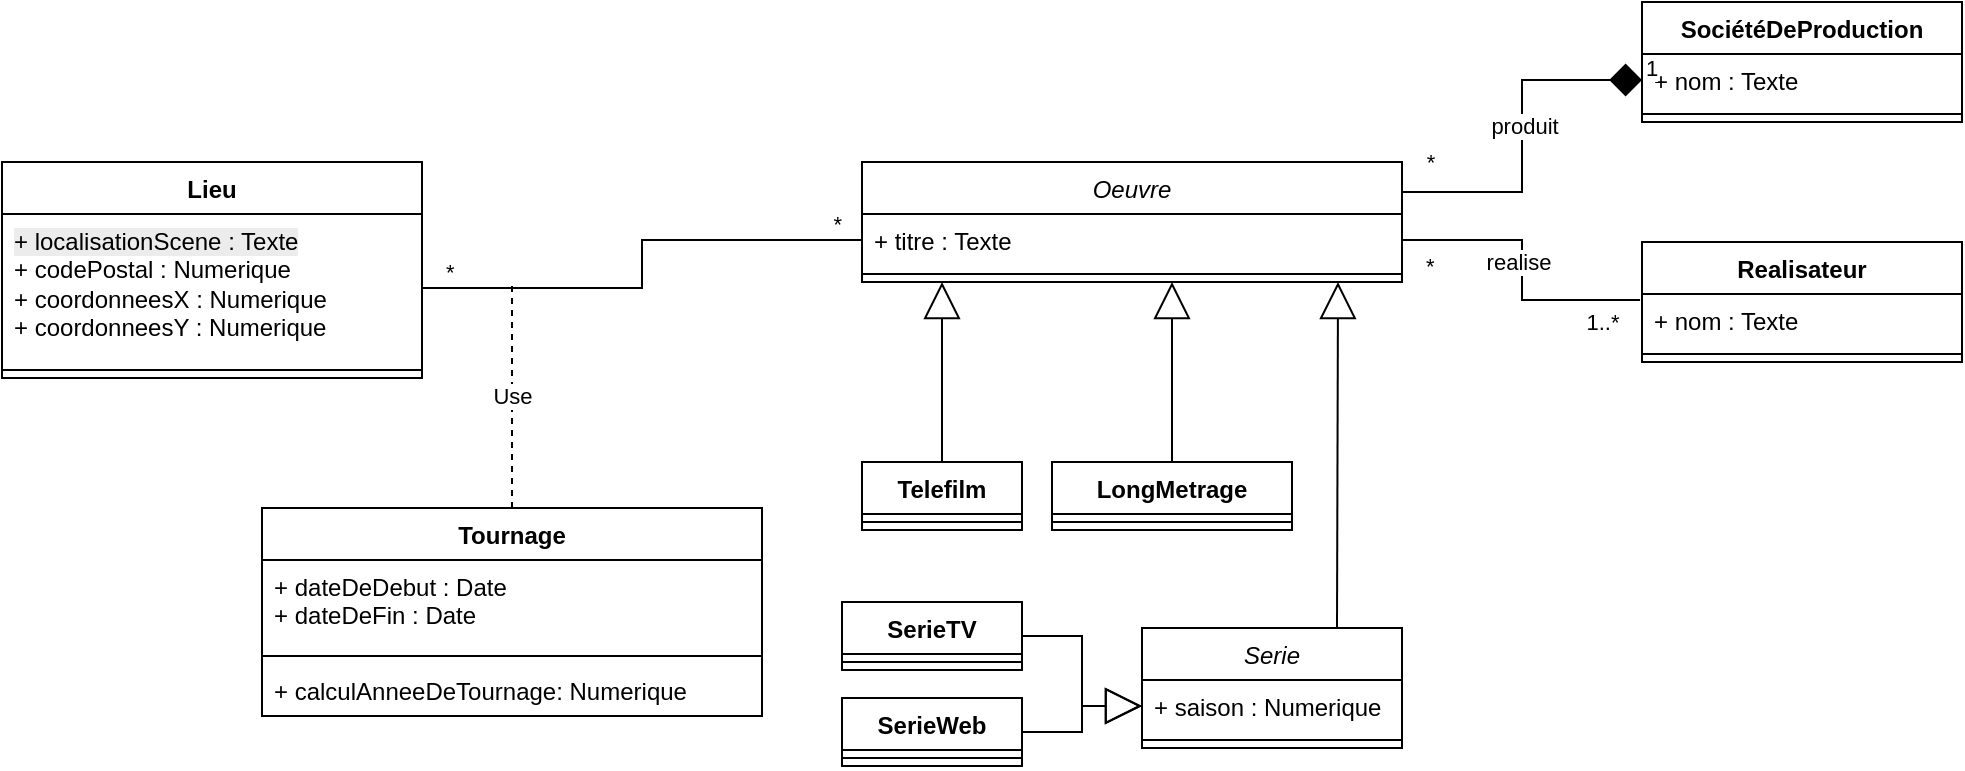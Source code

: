 <mxfile version="26.2.9">
  <diagram id="C5RBs43oDa-KdzZeNtuy" name="Page-1">
    <mxGraphModel dx="1190" dy="648" grid="1" gridSize="10" guides="1" tooltips="1" connect="1" arrows="1" fold="1" page="1" pageScale="1" pageWidth="1169" pageHeight="827" math="0" shadow="0">
      <root>
        <mxCell id="WIyWlLk6GJQsqaUBKTNV-0" />
        <mxCell id="WIyWlLk6GJQsqaUBKTNV-1" parent="WIyWlLk6GJQsqaUBKTNV-0" />
        <mxCell id="kGGwu0kDEGtQ_b8VivqC-0" value="Tournage" style="swimlane;fontStyle=1;align=center;verticalAlign=top;childLayout=stackLayout;horizontal=1;startSize=26;horizontalStack=0;resizeParent=1;resizeParentMax=0;resizeLast=0;collapsible=1;marginBottom=0;whiteSpace=wrap;html=1;" vertex="1" parent="WIyWlLk6GJQsqaUBKTNV-1">
          <mxGeometry x="190" y="293" width="250" height="104" as="geometry" />
        </mxCell>
        <mxCell id="kGGwu0kDEGtQ_b8VivqC-1" value="+ dateDeDebut : Date&lt;div&gt;+ dateDeFin : Date&lt;/div&gt;" style="text;strokeColor=none;fillColor=none;align=left;verticalAlign=top;spacingLeft=4;spacingRight=4;overflow=hidden;rotatable=0;points=[[0,0.5],[1,0.5]];portConstraint=eastwest;whiteSpace=wrap;html=1;" vertex="1" parent="kGGwu0kDEGtQ_b8VivqC-0">
          <mxGeometry y="26" width="250" height="44" as="geometry" />
        </mxCell>
        <mxCell id="kGGwu0kDEGtQ_b8VivqC-2" value="" style="line;strokeWidth=1;fillColor=none;align=left;verticalAlign=middle;spacingTop=-1;spacingLeft=3;spacingRight=3;rotatable=0;labelPosition=right;points=[];portConstraint=eastwest;strokeColor=inherit;" vertex="1" parent="kGGwu0kDEGtQ_b8VivqC-0">
          <mxGeometry y="70" width="250" height="8" as="geometry" />
        </mxCell>
        <mxCell id="kGGwu0kDEGtQ_b8VivqC-3" value="+ calculAnneeDeTournage: Numerique" style="text;strokeColor=none;fillColor=none;align=left;verticalAlign=top;spacingLeft=4;spacingRight=4;overflow=hidden;rotatable=0;points=[[0,0.5],[1,0.5]];portConstraint=eastwest;whiteSpace=wrap;html=1;" vertex="1" parent="kGGwu0kDEGtQ_b8VivqC-0">
          <mxGeometry y="78" width="250" height="26" as="geometry" />
        </mxCell>
        <mxCell id="kGGwu0kDEGtQ_b8VivqC-28" value="&lt;i style=&quot;font-weight: normal;&quot;&gt;Oeuvre&lt;/i&gt;" style="swimlane;fontStyle=1;align=center;verticalAlign=top;childLayout=stackLayout;horizontal=1;startSize=26;horizontalStack=0;resizeParent=1;resizeParentMax=0;resizeLast=0;collapsible=1;marginBottom=0;whiteSpace=wrap;html=1;" vertex="1" parent="WIyWlLk6GJQsqaUBKTNV-1">
          <mxGeometry x="490" y="120" width="270" height="60" as="geometry" />
        </mxCell>
        <mxCell id="kGGwu0kDEGtQ_b8VivqC-29" value="+ titre : Texte" style="text;strokeColor=none;fillColor=none;align=left;verticalAlign=top;spacingLeft=4;spacingRight=4;overflow=hidden;rotatable=0;points=[[0,0.5],[1,0.5]];portConstraint=eastwest;whiteSpace=wrap;html=1;" vertex="1" parent="kGGwu0kDEGtQ_b8VivqC-28">
          <mxGeometry y="26" width="270" height="26" as="geometry" />
        </mxCell>
        <mxCell id="kGGwu0kDEGtQ_b8VivqC-30" value="" style="line;strokeWidth=1;fillColor=none;align=left;verticalAlign=middle;spacingTop=-1;spacingLeft=3;spacingRight=3;rotatable=0;labelPosition=right;points=[];portConstraint=eastwest;strokeColor=inherit;" vertex="1" parent="kGGwu0kDEGtQ_b8VivqC-28">
          <mxGeometry y="52" width="270" height="8" as="geometry" />
        </mxCell>
        <mxCell id="kGGwu0kDEGtQ_b8VivqC-32" value="Realisateur" style="swimlane;fontStyle=1;align=center;verticalAlign=top;childLayout=stackLayout;horizontal=1;startSize=26;horizontalStack=0;resizeParent=1;resizeParentMax=0;resizeLast=0;collapsible=1;marginBottom=0;whiteSpace=wrap;html=1;" vertex="1" parent="WIyWlLk6GJQsqaUBKTNV-1">
          <mxGeometry x="880" y="160" width="160" height="60" as="geometry" />
        </mxCell>
        <mxCell id="kGGwu0kDEGtQ_b8VivqC-33" value="+ nom : Texte" style="text;strokeColor=none;fillColor=none;align=left;verticalAlign=top;spacingLeft=4;spacingRight=4;overflow=hidden;rotatable=0;points=[[0,0.5],[1,0.5]];portConstraint=eastwest;whiteSpace=wrap;html=1;" vertex="1" parent="kGGwu0kDEGtQ_b8VivqC-32">
          <mxGeometry y="26" width="160" height="26" as="geometry" />
        </mxCell>
        <mxCell id="kGGwu0kDEGtQ_b8VivqC-34" value="" style="line;strokeWidth=1;fillColor=none;align=left;verticalAlign=middle;spacingTop=-1;spacingLeft=3;spacingRight=3;rotatable=0;labelPosition=right;points=[];portConstraint=eastwest;strokeColor=inherit;" vertex="1" parent="kGGwu0kDEGtQ_b8VivqC-32">
          <mxGeometry y="52" width="160" height="8" as="geometry" />
        </mxCell>
        <mxCell id="kGGwu0kDEGtQ_b8VivqC-35" value="&lt;span style=&quot;font-weight: normal;&quot;&gt;&lt;i&gt;Serie&lt;/i&gt;&lt;/span&gt;" style="swimlane;fontStyle=1;align=center;verticalAlign=top;childLayout=stackLayout;horizontal=1;startSize=26;horizontalStack=0;resizeParent=1;resizeParentMax=0;resizeLast=0;collapsible=1;marginBottom=0;whiteSpace=wrap;html=1;" vertex="1" parent="WIyWlLk6GJQsqaUBKTNV-1">
          <mxGeometry x="630" y="353" width="130" height="60" as="geometry" />
        </mxCell>
        <mxCell id="kGGwu0kDEGtQ_b8VivqC-36" value="+ saison : Numerique" style="text;strokeColor=none;fillColor=none;align=left;verticalAlign=top;spacingLeft=4;spacingRight=4;overflow=hidden;rotatable=0;points=[[0,0.5],[1,0.5]];portConstraint=eastwest;whiteSpace=wrap;html=1;" vertex="1" parent="kGGwu0kDEGtQ_b8VivqC-35">
          <mxGeometry y="26" width="130" height="26" as="geometry" />
        </mxCell>
        <mxCell id="kGGwu0kDEGtQ_b8VivqC-37" value="" style="line;strokeWidth=1;fillColor=none;align=left;verticalAlign=middle;spacingTop=-1;spacingLeft=3;spacingRight=3;rotatable=0;labelPosition=right;points=[];portConstraint=eastwest;strokeColor=inherit;" vertex="1" parent="kGGwu0kDEGtQ_b8VivqC-35">
          <mxGeometry y="52" width="130" height="8" as="geometry" />
        </mxCell>
        <mxCell id="kGGwu0kDEGtQ_b8VivqC-38" value="SociétéDeProduction" style="swimlane;fontStyle=1;align=center;verticalAlign=top;childLayout=stackLayout;horizontal=1;startSize=26;horizontalStack=0;resizeParent=1;resizeParentMax=0;resizeLast=0;collapsible=1;marginBottom=0;whiteSpace=wrap;html=1;" vertex="1" parent="WIyWlLk6GJQsqaUBKTNV-1">
          <mxGeometry x="880" y="40" width="160" height="60" as="geometry" />
        </mxCell>
        <mxCell id="kGGwu0kDEGtQ_b8VivqC-39" value="+ nom : Texte" style="text;strokeColor=none;fillColor=none;align=left;verticalAlign=top;spacingLeft=4;spacingRight=4;overflow=hidden;rotatable=0;points=[[0,0.5],[1,0.5]];portConstraint=eastwest;whiteSpace=wrap;html=1;" vertex="1" parent="kGGwu0kDEGtQ_b8VivqC-38">
          <mxGeometry y="26" width="160" height="26" as="geometry" />
        </mxCell>
        <mxCell id="kGGwu0kDEGtQ_b8VivqC-40" value="" style="line;strokeWidth=1;fillColor=none;align=left;verticalAlign=middle;spacingTop=-1;spacingLeft=3;spacingRight=3;rotatable=0;labelPosition=right;points=[];portConstraint=eastwest;strokeColor=inherit;" vertex="1" parent="kGGwu0kDEGtQ_b8VivqC-38">
          <mxGeometry y="52" width="160" height="8" as="geometry" />
        </mxCell>
        <mxCell id="kGGwu0kDEGtQ_b8VivqC-41" value="SerieTV" style="swimlane;fontStyle=1;align=center;verticalAlign=top;childLayout=stackLayout;horizontal=1;startSize=26;horizontalStack=0;resizeParent=1;resizeParentMax=0;resizeLast=0;collapsible=1;marginBottom=0;whiteSpace=wrap;html=1;" vertex="1" parent="WIyWlLk6GJQsqaUBKTNV-1">
          <mxGeometry x="480" y="340" width="90" height="34" as="geometry" />
        </mxCell>
        <mxCell id="kGGwu0kDEGtQ_b8VivqC-43" value="" style="line;strokeWidth=1;fillColor=none;align=left;verticalAlign=middle;spacingTop=-1;spacingLeft=3;spacingRight=3;rotatable=0;labelPosition=right;points=[];portConstraint=eastwest;strokeColor=inherit;" vertex="1" parent="kGGwu0kDEGtQ_b8VivqC-41">
          <mxGeometry y="26" width="90" height="8" as="geometry" />
        </mxCell>
        <mxCell id="kGGwu0kDEGtQ_b8VivqC-44" value="Telefilm" style="swimlane;fontStyle=1;align=center;verticalAlign=top;childLayout=stackLayout;horizontal=1;startSize=26;horizontalStack=0;resizeParent=1;resizeParentMax=0;resizeLast=0;collapsible=1;marginBottom=0;whiteSpace=wrap;html=1;" vertex="1" parent="WIyWlLk6GJQsqaUBKTNV-1">
          <mxGeometry x="490" y="270" width="80" height="34" as="geometry" />
        </mxCell>
        <mxCell id="kGGwu0kDEGtQ_b8VivqC-46" value="" style="line;strokeWidth=1;fillColor=none;align=left;verticalAlign=middle;spacingTop=-1;spacingLeft=3;spacingRight=3;rotatable=0;labelPosition=right;points=[];portConstraint=eastwest;strokeColor=inherit;" vertex="1" parent="kGGwu0kDEGtQ_b8VivqC-44">
          <mxGeometry y="26" width="80" height="8" as="geometry" />
        </mxCell>
        <mxCell id="kGGwu0kDEGtQ_b8VivqC-47" value="SerieWeb" style="swimlane;fontStyle=1;align=center;verticalAlign=top;childLayout=stackLayout;horizontal=1;startSize=26;horizontalStack=0;resizeParent=1;resizeParentMax=0;resizeLast=0;collapsible=1;marginBottom=0;whiteSpace=wrap;html=1;" vertex="1" parent="WIyWlLk6GJQsqaUBKTNV-1">
          <mxGeometry x="480" y="388" width="90" height="34" as="geometry" />
        </mxCell>
        <mxCell id="kGGwu0kDEGtQ_b8VivqC-49" value="" style="line;strokeWidth=1;fillColor=none;align=left;verticalAlign=middle;spacingTop=-1;spacingLeft=3;spacingRight=3;rotatable=0;labelPosition=right;points=[];portConstraint=eastwest;strokeColor=inherit;" vertex="1" parent="kGGwu0kDEGtQ_b8VivqC-47">
          <mxGeometry y="26" width="90" height="8" as="geometry" />
        </mxCell>
        <mxCell id="kGGwu0kDEGtQ_b8VivqC-50" value="LongMetrage" style="swimlane;fontStyle=1;align=center;verticalAlign=top;childLayout=stackLayout;horizontal=1;startSize=26;horizontalStack=0;resizeParent=1;resizeParentMax=0;resizeLast=0;collapsible=1;marginBottom=0;whiteSpace=wrap;html=1;" vertex="1" parent="WIyWlLk6GJQsqaUBKTNV-1">
          <mxGeometry x="585" y="270" width="120" height="34" as="geometry" />
        </mxCell>
        <mxCell id="kGGwu0kDEGtQ_b8VivqC-52" value="" style="line;strokeWidth=1;fillColor=none;align=left;verticalAlign=middle;spacingTop=-1;spacingLeft=3;spacingRight=3;rotatable=0;labelPosition=right;points=[];portConstraint=eastwest;strokeColor=inherit;" vertex="1" parent="kGGwu0kDEGtQ_b8VivqC-50">
          <mxGeometry y="26" width="120" height="8" as="geometry" />
        </mxCell>
        <mxCell id="kGGwu0kDEGtQ_b8VivqC-53" value="Lieu" style="swimlane;fontStyle=1;align=center;verticalAlign=top;childLayout=stackLayout;horizontal=1;startSize=26;horizontalStack=0;resizeParent=1;resizeParentMax=0;resizeLast=0;collapsible=1;marginBottom=0;whiteSpace=wrap;html=1;" vertex="1" parent="WIyWlLk6GJQsqaUBKTNV-1">
          <mxGeometry x="60" y="120" width="210" height="108" as="geometry" />
        </mxCell>
        <mxCell id="kGGwu0kDEGtQ_b8VivqC-54" value="&lt;span style=&quot;color: rgb(0, 0, 0); font-family: Helvetica; font-size: 12px; font-style: normal; font-variant-ligatures: normal; font-variant-caps: normal; font-weight: 400; letter-spacing: normal; orphans: 2; text-align: left; text-indent: 0px; text-transform: none; widows: 2; word-spacing: 0px; -webkit-text-stroke-width: 0px; white-space: normal; background-color: rgb(236, 236, 236); text-decoration-thickness: initial; text-decoration-style: initial; text-decoration-color: initial; float: none; display: inline !important;&quot;&gt;+ localisationScene : Texte&lt;/span&gt;&lt;br&gt;+ codePostal : Numerique&lt;div&gt;+ coordonneesX :&amp;nbsp;&lt;span style=&quot;background-color: transparent; color: light-dark(rgb(0, 0, 0), rgb(255, 255, 255));&quot;&gt;Numerique&lt;/span&gt;&lt;/div&gt;&lt;div&gt;+ coordonneesY :&amp;nbsp;&lt;span style=&quot;background-color: transparent; color: light-dark(rgb(0, 0, 0), rgb(255, 255, 255));&quot;&gt;Numerique&lt;/span&gt;&lt;/div&gt;" style="text;strokeColor=none;fillColor=none;align=left;verticalAlign=top;spacingLeft=4;spacingRight=4;overflow=hidden;rotatable=0;points=[[0,0.5],[1,0.5]];portConstraint=eastwest;whiteSpace=wrap;html=1;" vertex="1" parent="kGGwu0kDEGtQ_b8VivqC-53">
          <mxGeometry y="26" width="210" height="74" as="geometry" />
        </mxCell>
        <mxCell id="kGGwu0kDEGtQ_b8VivqC-55" value="" style="line;strokeWidth=1;fillColor=none;align=left;verticalAlign=middle;spacingTop=-1;spacingLeft=3;spacingRight=3;rotatable=0;labelPosition=right;points=[];portConstraint=eastwest;strokeColor=inherit;" vertex="1" parent="kGGwu0kDEGtQ_b8VivqC-53">
          <mxGeometry y="100" width="210" height="8" as="geometry" />
        </mxCell>
        <mxCell id="kGGwu0kDEGtQ_b8VivqC-56" value="" style="endArrow=block;endSize=16;endFill=0;html=1;rounded=0;exitX=0.5;exitY=0;exitDx=0;exitDy=0;edgeStyle=orthogonalEdgeStyle;" edge="1" parent="WIyWlLk6GJQsqaUBKTNV-1" source="kGGwu0kDEGtQ_b8VivqC-44">
          <mxGeometry width="160" relative="1" as="geometry">
            <mxPoint x="330" y="400" as="sourcePoint" />
            <mxPoint x="530" y="180" as="targetPoint" />
          </mxGeometry>
        </mxCell>
        <mxCell id="kGGwu0kDEGtQ_b8VivqC-57" value="" style="endArrow=block;endSize=16;endFill=0;html=1;rounded=0;exitX=0.5;exitY=0;exitDx=0;exitDy=0;" edge="1" parent="WIyWlLk6GJQsqaUBKTNV-1" source="kGGwu0kDEGtQ_b8VivqC-50">
          <mxGeometry width="160" relative="1" as="geometry">
            <mxPoint x="330" y="400" as="sourcePoint" />
            <mxPoint x="645" y="180" as="targetPoint" />
          </mxGeometry>
        </mxCell>
        <mxCell id="kGGwu0kDEGtQ_b8VivqC-58" value="" style="endArrow=block;endSize=16;endFill=0;html=1;rounded=0;exitX=0.75;exitY=0;exitDx=0;exitDy=0;" edge="1" parent="WIyWlLk6GJQsqaUBKTNV-1" source="kGGwu0kDEGtQ_b8VivqC-35">
          <mxGeometry width="160" relative="1" as="geometry">
            <mxPoint x="330" y="400" as="sourcePoint" />
            <mxPoint x="728" y="180" as="targetPoint" />
          </mxGeometry>
        </mxCell>
        <mxCell id="kGGwu0kDEGtQ_b8VivqC-59" value="" style="endArrow=block;endSize=16;endFill=0;html=1;rounded=0;entryX=0;entryY=0.5;entryDx=0;entryDy=0;exitX=1;exitY=0.5;exitDx=0;exitDy=0;edgeStyle=orthogonalEdgeStyle;" edge="1" parent="WIyWlLk6GJQsqaUBKTNV-1" source="kGGwu0kDEGtQ_b8VivqC-41" target="kGGwu0kDEGtQ_b8VivqC-36">
          <mxGeometry width="160" relative="1" as="geometry">
            <mxPoint x="330" y="400" as="sourcePoint" />
            <mxPoint x="490" y="400" as="targetPoint" />
          </mxGeometry>
        </mxCell>
        <mxCell id="kGGwu0kDEGtQ_b8VivqC-60" value="" style="endArrow=block;endSize=16;endFill=0;html=1;rounded=0;exitX=1;exitY=0.5;exitDx=0;exitDy=0;edgeStyle=orthogonalEdgeStyle;entryX=0;entryY=0.5;entryDx=0;entryDy=0;" edge="1" parent="WIyWlLk6GJQsqaUBKTNV-1" source="kGGwu0kDEGtQ_b8VivqC-47" target="kGGwu0kDEGtQ_b8VivqC-36">
          <mxGeometry width="160" relative="1" as="geometry">
            <mxPoint x="330" y="400" as="sourcePoint" />
            <mxPoint x="630" y="390" as="targetPoint" />
          </mxGeometry>
        </mxCell>
        <mxCell id="kGGwu0kDEGtQ_b8VivqC-61" value="1" style="endArrow=none;html=1;endSize=12;startArrow=diamond;startSize=14;startFill=1;edgeStyle=orthogonalEdgeStyle;align=left;verticalAlign=bottom;rounded=0;exitX=0;exitY=0.5;exitDx=0;exitDy=0;entryX=1;entryY=0.25;entryDx=0;entryDy=0;" edge="1" parent="WIyWlLk6GJQsqaUBKTNV-1" source="kGGwu0kDEGtQ_b8VivqC-39" target="kGGwu0kDEGtQ_b8VivqC-28">
          <mxGeometry x="-1" y="3" relative="1" as="geometry">
            <mxPoint x="330" y="400" as="sourcePoint" />
            <mxPoint x="490" y="400" as="targetPoint" />
          </mxGeometry>
        </mxCell>
        <mxCell id="kGGwu0kDEGtQ_b8VivqC-62" value="produit" style="edgeLabel;html=1;align=center;verticalAlign=middle;resizable=0;points=[];" vertex="1" connectable="0" parent="kGGwu0kDEGtQ_b8VivqC-61">
          <mxGeometry x="-0.057" y="1" relative="1" as="geometry">
            <mxPoint as="offset" />
          </mxGeometry>
        </mxCell>
        <mxCell id="kGGwu0kDEGtQ_b8VivqC-63" value="*" style="edgeLabel;html=1;align=center;verticalAlign=middle;resizable=0;points=[];" vertex="1" connectable="0" parent="kGGwu0kDEGtQ_b8VivqC-61">
          <mxGeometry x="0.841" y="-2" relative="1" as="geometry">
            <mxPoint y="-13" as="offset" />
          </mxGeometry>
        </mxCell>
        <mxCell id="kGGwu0kDEGtQ_b8VivqC-64" value="" style="endArrow=none;html=1;edgeStyle=orthogonalEdgeStyle;rounded=0;entryX=0;entryY=0.5;entryDx=0;entryDy=0;exitX=1;exitY=0.5;exitDx=0;exitDy=0;" edge="1" parent="WIyWlLk6GJQsqaUBKTNV-1" source="kGGwu0kDEGtQ_b8VivqC-54" target="kGGwu0kDEGtQ_b8VivqC-29">
          <mxGeometry relative="1" as="geometry">
            <mxPoint x="290" y="189.5" as="sourcePoint" />
            <mxPoint x="450" y="189.5" as="targetPoint" />
          </mxGeometry>
        </mxCell>
        <mxCell id="kGGwu0kDEGtQ_b8VivqC-65" value="*" style="edgeLabel;resizable=0;html=1;align=left;verticalAlign=bottom;" connectable="0" vertex="1" parent="kGGwu0kDEGtQ_b8VivqC-64">
          <mxGeometry x="-1" relative="1" as="geometry">
            <mxPoint x="10" as="offset" />
          </mxGeometry>
        </mxCell>
        <mxCell id="kGGwu0kDEGtQ_b8VivqC-66" value="*" style="edgeLabel;resizable=0;html=1;align=right;verticalAlign=bottom;" connectable="0" vertex="1" parent="kGGwu0kDEGtQ_b8VivqC-64">
          <mxGeometry x="1" relative="1" as="geometry">
            <mxPoint x="-10" as="offset" />
          </mxGeometry>
        </mxCell>
        <mxCell id="kGGwu0kDEGtQ_b8VivqC-67" value="Use" style="endArrow=none;endSize=12;dashed=1;html=1;rounded=0;exitX=0.5;exitY=0;exitDx=0;exitDy=0;startFill=0;" edge="1" parent="WIyWlLk6GJQsqaUBKTNV-1" source="kGGwu0kDEGtQ_b8VivqC-0">
          <mxGeometry width="160" relative="1" as="geometry">
            <mxPoint x="330" y="400" as="sourcePoint" />
            <mxPoint x="315" y="180" as="targetPoint" />
          </mxGeometry>
        </mxCell>
        <mxCell id="kGGwu0kDEGtQ_b8VivqC-68" value="" style="endArrow=none;endFill=1;html=1;edgeStyle=orthogonalEdgeStyle;align=left;verticalAlign=top;rounded=0;exitX=1;exitY=0.5;exitDx=0;exitDy=0;entryX=-0.006;entryY=0.115;entryDx=0;entryDy=0;entryPerimeter=0;startFill=0;" edge="1" parent="WIyWlLk6GJQsqaUBKTNV-1" source="kGGwu0kDEGtQ_b8VivqC-29" target="kGGwu0kDEGtQ_b8VivqC-33">
          <mxGeometry x="-1" relative="1" as="geometry">
            <mxPoint x="800" y="320" as="sourcePoint" />
            <mxPoint x="960" y="320" as="targetPoint" />
          </mxGeometry>
        </mxCell>
        <mxCell id="kGGwu0kDEGtQ_b8VivqC-69" value="*" style="edgeLabel;resizable=0;html=1;align=left;verticalAlign=bottom;" connectable="0" vertex="1" parent="kGGwu0kDEGtQ_b8VivqC-68">
          <mxGeometry x="-1" relative="1" as="geometry">
            <mxPoint x="10" y="21" as="offset" />
          </mxGeometry>
        </mxCell>
        <mxCell id="kGGwu0kDEGtQ_b8VivqC-70" value="1..*" style="edgeLabel;html=1;align=center;verticalAlign=middle;resizable=0;points=[];" vertex="1" connectable="0" parent="kGGwu0kDEGtQ_b8VivqC-68">
          <mxGeometry x="0.704" y="-1" relative="1" as="geometry">
            <mxPoint x="3" y="10" as="offset" />
          </mxGeometry>
        </mxCell>
        <mxCell id="kGGwu0kDEGtQ_b8VivqC-71" value="realise" style="edgeLabel;html=1;align=center;verticalAlign=middle;resizable=0;points=[];" vertex="1" connectable="0" parent="kGGwu0kDEGtQ_b8VivqC-68">
          <mxGeometry x="-0.121" y="-2" relative="1" as="geometry">
            <mxPoint y="5" as="offset" />
          </mxGeometry>
        </mxCell>
      </root>
    </mxGraphModel>
  </diagram>
</mxfile>
